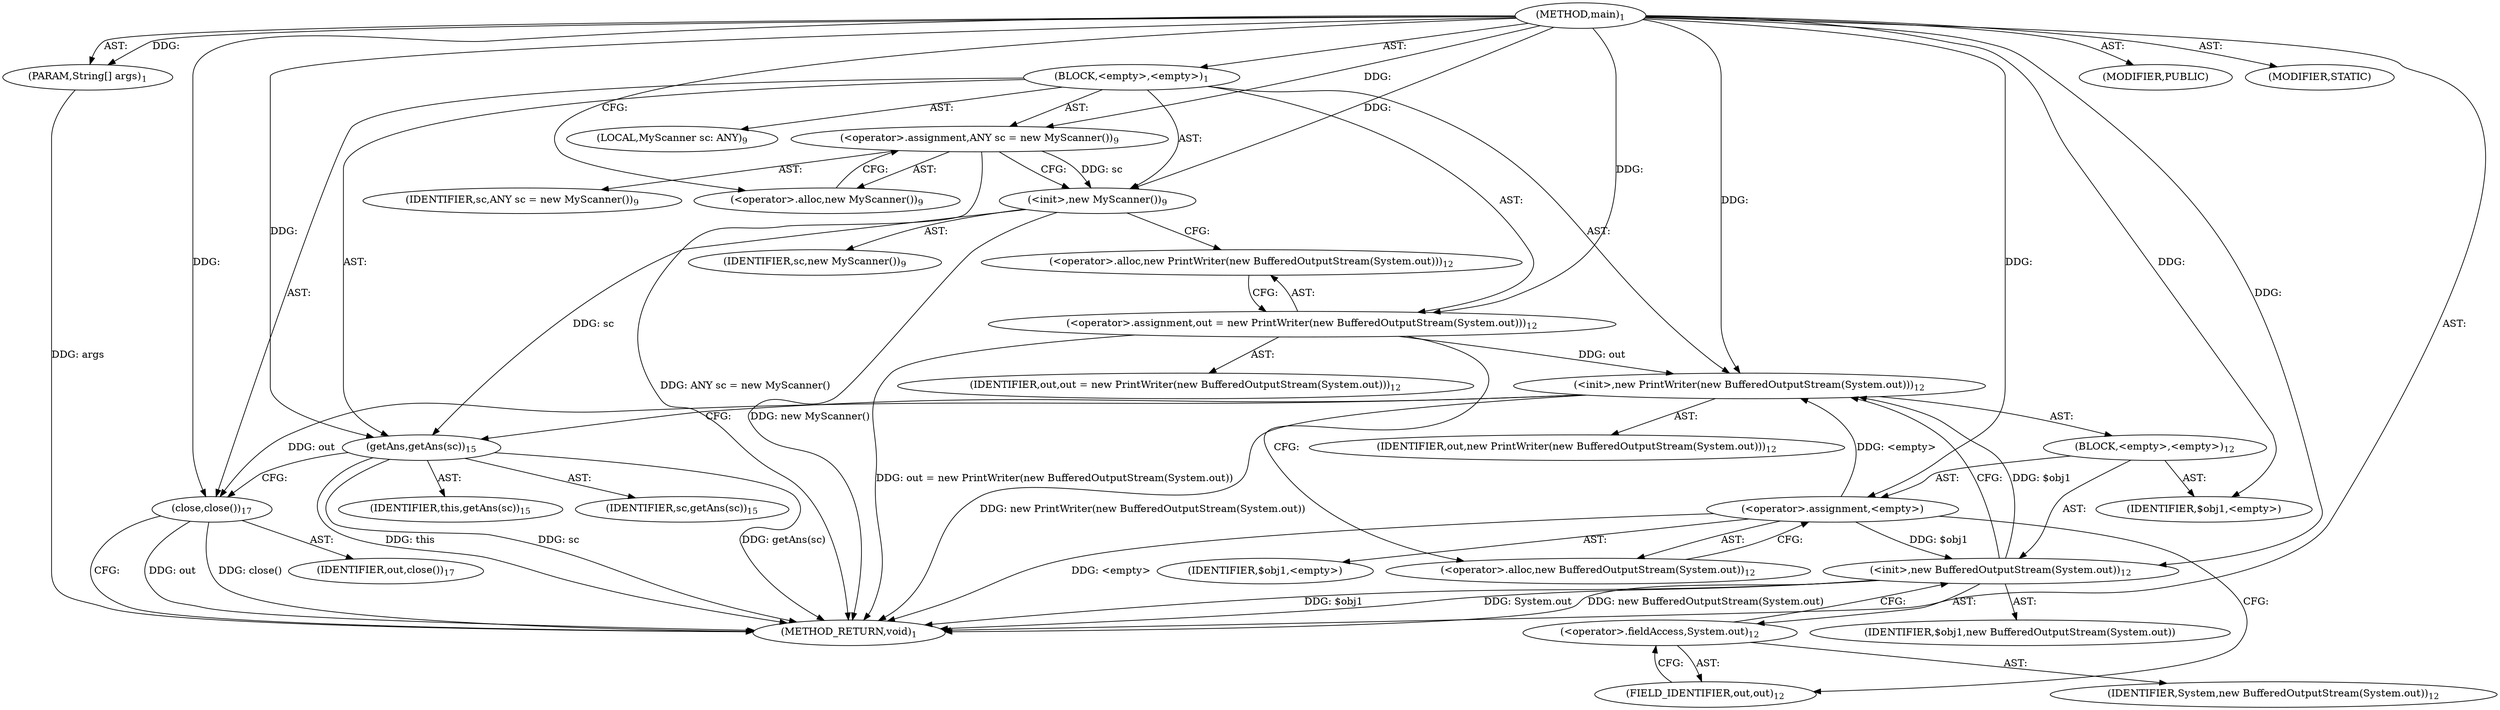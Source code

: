 digraph "main" {  
"19" [label = <(METHOD,main)<SUB>1</SUB>> ]
"20" [label = <(PARAM,String[] args)<SUB>1</SUB>> ]
"21" [label = <(BLOCK,&lt;empty&gt;,&lt;empty&gt;)<SUB>1</SUB>> ]
"4" [label = <(LOCAL,MyScanner sc: ANY)<SUB>9</SUB>> ]
"22" [label = <(&lt;operator&gt;.assignment,ANY sc = new MyScanner())<SUB>9</SUB>> ]
"23" [label = <(IDENTIFIER,sc,ANY sc = new MyScanner())<SUB>9</SUB>> ]
"24" [label = <(&lt;operator&gt;.alloc,new MyScanner())<SUB>9</SUB>> ]
"25" [label = <(&lt;init&gt;,new MyScanner())<SUB>9</SUB>> ]
"3" [label = <(IDENTIFIER,sc,new MyScanner())<SUB>9</SUB>> ]
"26" [label = <(&lt;operator&gt;.assignment,out = new PrintWriter(new BufferedOutputStream(System.out)))<SUB>12</SUB>> ]
"27" [label = <(IDENTIFIER,out,out = new PrintWriter(new BufferedOutputStream(System.out)))<SUB>12</SUB>> ]
"28" [label = <(&lt;operator&gt;.alloc,new PrintWriter(new BufferedOutputStream(System.out)))<SUB>12</SUB>> ]
"29" [label = <(&lt;init&gt;,new PrintWriter(new BufferedOutputStream(System.out)))<SUB>12</SUB>> ]
"30" [label = <(IDENTIFIER,out,new PrintWriter(new BufferedOutputStream(System.out)))<SUB>12</SUB>> ]
"31" [label = <(BLOCK,&lt;empty&gt;,&lt;empty&gt;)<SUB>12</SUB>> ]
"32" [label = <(&lt;operator&gt;.assignment,&lt;empty&gt;)> ]
"33" [label = <(IDENTIFIER,$obj1,&lt;empty&gt;)> ]
"34" [label = <(&lt;operator&gt;.alloc,new BufferedOutputStream(System.out))<SUB>12</SUB>> ]
"35" [label = <(&lt;init&gt;,new BufferedOutputStream(System.out))<SUB>12</SUB>> ]
"36" [label = <(IDENTIFIER,$obj1,new BufferedOutputStream(System.out))> ]
"37" [label = <(&lt;operator&gt;.fieldAccess,System.out)<SUB>12</SUB>> ]
"38" [label = <(IDENTIFIER,System,new BufferedOutputStream(System.out))<SUB>12</SUB>> ]
"39" [label = <(FIELD_IDENTIFIER,out,out)<SUB>12</SUB>> ]
"40" [label = <(IDENTIFIER,$obj1,&lt;empty&gt;)> ]
"41" [label = <(getAns,getAns(sc))<SUB>15</SUB>> ]
"42" [label = <(IDENTIFIER,this,getAns(sc))<SUB>15</SUB>> ]
"43" [label = <(IDENTIFIER,sc,getAns(sc))<SUB>15</SUB>> ]
"44" [label = <(close,close())<SUB>17</SUB>> ]
"45" [label = <(IDENTIFIER,out,close())<SUB>17</SUB>> ]
"46" [label = <(MODIFIER,PUBLIC)> ]
"47" [label = <(MODIFIER,STATIC)> ]
"48" [label = <(METHOD_RETURN,void)<SUB>1</SUB>> ]
  "19" -> "20"  [ label = "AST: "] 
  "19" -> "21"  [ label = "AST: "] 
  "19" -> "46"  [ label = "AST: "] 
  "19" -> "47"  [ label = "AST: "] 
  "19" -> "48"  [ label = "AST: "] 
  "21" -> "4"  [ label = "AST: "] 
  "21" -> "22"  [ label = "AST: "] 
  "21" -> "25"  [ label = "AST: "] 
  "21" -> "26"  [ label = "AST: "] 
  "21" -> "29"  [ label = "AST: "] 
  "21" -> "41"  [ label = "AST: "] 
  "21" -> "44"  [ label = "AST: "] 
  "22" -> "23"  [ label = "AST: "] 
  "22" -> "24"  [ label = "AST: "] 
  "25" -> "3"  [ label = "AST: "] 
  "26" -> "27"  [ label = "AST: "] 
  "26" -> "28"  [ label = "AST: "] 
  "29" -> "30"  [ label = "AST: "] 
  "29" -> "31"  [ label = "AST: "] 
  "31" -> "32"  [ label = "AST: "] 
  "31" -> "35"  [ label = "AST: "] 
  "31" -> "40"  [ label = "AST: "] 
  "32" -> "33"  [ label = "AST: "] 
  "32" -> "34"  [ label = "AST: "] 
  "35" -> "36"  [ label = "AST: "] 
  "35" -> "37"  [ label = "AST: "] 
  "37" -> "38"  [ label = "AST: "] 
  "37" -> "39"  [ label = "AST: "] 
  "41" -> "42"  [ label = "AST: "] 
  "41" -> "43"  [ label = "AST: "] 
  "44" -> "45"  [ label = "AST: "] 
  "22" -> "25"  [ label = "CFG: "] 
  "25" -> "28"  [ label = "CFG: "] 
  "26" -> "34"  [ label = "CFG: "] 
  "29" -> "41"  [ label = "CFG: "] 
  "41" -> "44"  [ label = "CFG: "] 
  "44" -> "48"  [ label = "CFG: "] 
  "24" -> "22"  [ label = "CFG: "] 
  "28" -> "26"  [ label = "CFG: "] 
  "32" -> "39"  [ label = "CFG: "] 
  "35" -> "29"  [ label = "CFG: "] 
  "34" -> "32"  [ label = "CFG: "] 
  "37" -> "35"  [ label = "CFG: "] 
  "39" -> "37"  [ label = "CFG: "] 
  "19" -> "24"  [ label = "CFG: "] 
  "20" -> "48"  [ label = "DDG: args"] 
  "22" -> "48"  [ label = "DDG: ANY sc = new MyScanner()"] 
  "25" -> "48"  [ label = "DDG: new MyScanner()"] 
  "26" -> "48"  [ label = "DDG: out = new PrintWriter(new BufferedOutputStream(System.out))"] 
  "32" -> "48"  [ label = "DDG: &lt;empty&gt;"] 
  "35" -> "48"  [ label = "DDG: $obj1"] 
  "35" -> "48"  [ label = "DDG: System.out"] 
  "35" -> "48"  [ label = "DDG: new BufferedOutputStream(System.out)"] 
  "29" -> "48"  [ label = "DDG: new PrintWriter(new BufferedOutputStream(System.out))"] 
  "41" -> "48"  [ label = "DDG: sc"] 
  "41" -> "48"  [ label = "DDG: getAns(sc)"] 
  "44" -> "48"  [ label = "DDG: out"] 
  "44" -> "48"  [ label = "DDG: close()"] 
  "41" -> "48"  [ label = "DDG: this"] 
  "19" -> "20"  [ label = "DDG: "] 
  "19" -> "22"  [ label = "DDG: "] 
  "19" -> "26"  [ label = "DDG: "] 
  "22" -> "25"  [ label = "DDG: sc"] 
  "19" -> "25"  [ label = "DDG: "] 
  "26" -> "29"  [ label = "DDG: out"] 
  "19" -> "29"  [ label = "DDG: "] 
  "32" -> "29"  [ label = "DDG: &lt;empty&gt;"] 
  "35" -> "29"  [ label = "DDG: $obj1"] 
  "19" -> "41"  [ label = "DDG: "] 
  "25" -> "41"  [ label = "DDG: sc"] 
  "29" -> "44"  [ label = "DDG: out"] 
  "19" -> "44"  [ label = "DDG: "] 
  "19" -> "32"  [ label = "DDG: "] 
  "19" -> "40"  [ label = "DDG: "] 
  "32" -> "35"  [ label = "DDG: $obj1"] 
  "19" -> "35"  [ label = "DDG: "] 
}
